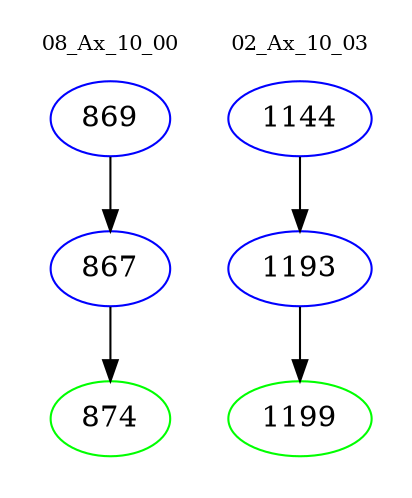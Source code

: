 digraph{
subgraph cluster_0 {
color = white
label = "08_Ax_10_00";
fontsize=10;
T0_869 [label="869", color="blue"]
T0_869 -> T0_867 [color="black"]
T0_867 [label="867", color="blue"]
T0_867 -> T0_874 [color="black"]
T0_874 [label="874", color="green"]
}
subgraph cluster_1 {
color = white
label = "02_Ax_10_03";
fontsize=10;
T1_1144 [label="1144", color="blue"]
T1_1144 -> T1_1193 [color="black"]
T1_1193 [label="1193", color="blue"]
T1_1193 -> T1_1199 [color="black"]
T1_1199 [label="1199", color="green"]
}
}
